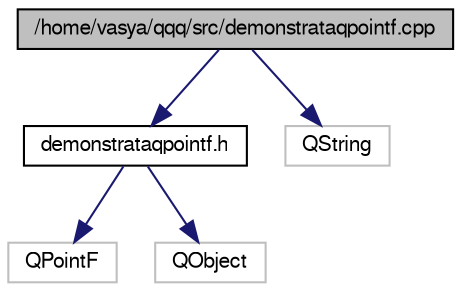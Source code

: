 digraph G
{
  edge [fontname="FreeSans",fontsize="10",labelfontname="FreeSans",labelfontsize="10"];
  node [fontname="FreeSans",fontsize="10",shape=record];
  Node1 [label="/home/vasya/qqq/src/demonstrataqpointf.cpp",height=0.2,width=0.4,color="black", fillcolor="grey75", style="filled" fontcolor="black"];
  Node1 -> Node2 [color="midnightblue",fontsize="10",style="solid",fontname="FreeSans"];
  Node2 [label="demonstrataqpointf.h",height=0.2,width=0.4,color="black", fillcolor="white", style="filled",URL="$d5/d89/demonstrataqpointf_8h.html"];
  Node2 -> Node3 [color="midnightblue",fontsize="10",style="solid",fontname="FreeSans"];
  Node3 [label="QPointF",height=0.2,width=0.4,color="grey75", fillcolor="white", style="filled"];
  Node2 -> Node4 [color="midnightblue",fontsize="10",style="solid",fontname="FreeSans"];
  Node4 [label="QObject",height=0.2,width=0.4,color="grey75", fillcolor="white", style="filled"];
  Node1 -> Node5 [color="midnightblue",fontsize="10",style="solid",fontname="FreeSans"];
  Node5 [label="QString",height=0.2,width=0.4,color="grey75", fillcolor="white", style="filled"];
}
